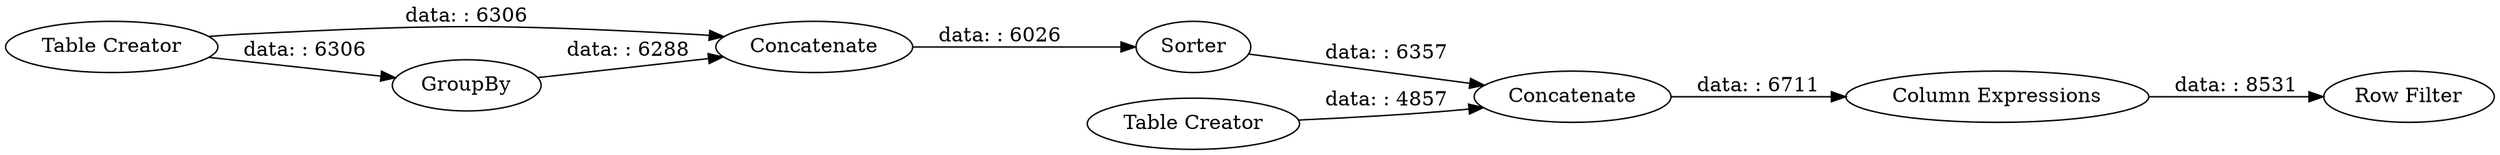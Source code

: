 digraph {
	"9099873361592835873_154" [label=Concatenate]
	"9099873361592835873_81" [label=Concatenate]
	"9099873361592835873_80" [label=GroupBy]
	"9099873361592835873_151" [label=Sorter]
	"9099873361592835873_152" [label="Column Expressions"]
	"9099873361592835873_76" [label="Table Creator"]
	"9099873361592835873_155" [label="Row Filter"]
	"9099873361592835873_153" [label="Table Creator"]
	"9099873361592835873_76" -> "9099873361592835873_81" [label="data: : 6306"]
	"9099873361592835873_76" -> "9099873361592835873_80" [label="data: : 6306"]
	"9099873361592835873_153" -> "9099873361592835873_154" [label="data: : 4857"]
	"9099873361592835873_151" -> "9099873361592835873_154" [label="data: : 6357"]
	"9099873361592835873_152" -> "9099873361592835873_155" [label="data: : 8531"]
	"9099873361592835873_81" -> "9099873361592835873_151" [label="data: : 6026"]
	"9099873361592835873_154" -> "9099873361592835873_152" [label="data: : 6711"]
	"9099873361592835873_80" -> "9099873361592835873_81" [label="data: : 6288"]
	rankdir=LR
}
